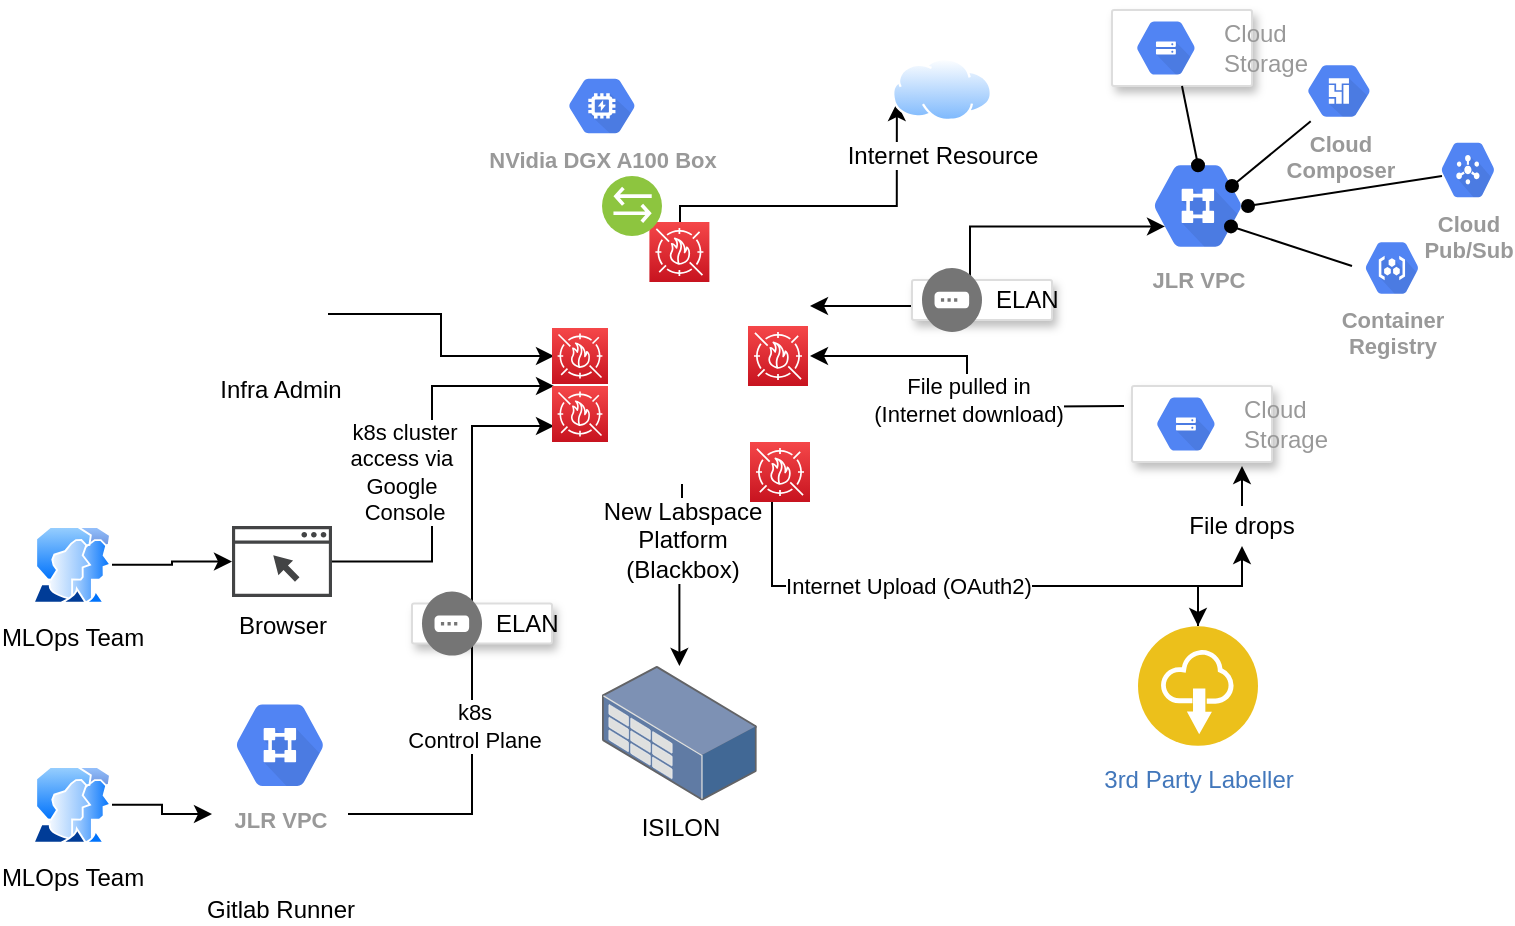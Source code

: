 <mxfile version="14.4.3" type="github">
  <diagram id="RKgw7NWyR4_IA50PSXi3" name="Page-1">
    <mxGraphModel dx="855" dy="492" grid="1" gridSize="10" guides="1" tooltips="1" connect="1" arrows="1" fold="1" page="1" pageScale="1" pageWidth="827" pageHeight="1169" math="0" shadow="0">
      <root>
        <mxCell id="0" />
        <mxCell id="1" parent="0" />
        <mxCell id="StR8HcicT1tKyI4yCcUy-22" value="" style="edgeStyle=orthogonalEdgeStyle;rounded=0;orthogonalLoop=1;jettySize=auto;html=1;" edge="1" parent="1" source="StR8HcicT1tKyI4yCcUy-2" target="StR8HcicT1tKyI4yCcUy-11">
          <mxGeometry relative="1" as="geometry" />
        </mxCell>
        <mxCell id="StR8HcicT1tKyI4yCcUy-26" style="edgeStyle=orthogonalEdgeStyle;rounded=0;orthogonalLoop=1;jettySize=auto;html=1;entryX=0.25;entryY=0.67;entryDx=0;entryDy=0;entryPerimeter=0;startArrow=classic;startFill=1;" edge="1" parent="1" source="StR8HcicT1tKyI4yCcUy-2" target="StR8HcicT1tKyI4yCcUy-9">
          <mxGeometry relative="1" as="geometry">
            <Array as="points">
              <mxPoint x="519" y="160" />
              <mxPoint x="519" y="120" />
            </Array>
          </mxGeometry>
        </mxCell>
        <mxCell id="StR8HcicT1tKyI4yCcUy-27" style="edgeStyle=orthogonalEdgeStyle;rounded=0;orthogonalLoop=1;jettySize=auto;html=1;entryX=0;entryY=0.75;entryDx=0;entryDy=0;" edge="1" parent="1" source="StR8HcicT1tKyI4yCcUy-2" target="StR8HcicT1tKyI4yCcUy-23">
          <mxGeometry relative="1" as="geometry">
            <Array as="points">
              <mxPoint x="374" y="110" />
              <mxPoint x="482" y="110" />
            </Array>
          </mxGeometry>
        </mxCell>
        <mxCell id="StR8HcicT1tKyI4yCcUy-30" style="edgeStyle=orthogonalEdgeStyle;rounded=0;orthogonalLoop=1;jettySize=auto;html=1;" edge="1" parent="1" source="StR8HcicT1tKyI4yCcUy-2" target="StR8HcicT1tKyI4yCcUy-12">
          <mxGeometry relative="1" as="geometry">
            <Array as="points">
              <mxPoint x="420" y="300" />
              <mxPoint x="633" y="300" />
            </Array>
          </mxGeometry>
        </mxCell>
        <mxCell id="StR8HcicT1tKyI4yCcUy-41" value="Internet Upload (OAuth2)" style="edgeLabel;html=1;align=center;verticalAlign=middle;resizable=0;points=[];" vertex="1" connectable="0" parent="StR8HcicT1tKyI4yCcUy-30">
          <mxGeometry x="-0.167" relative="1" as="geometry">
            <mxPoint as="offset" />
          </mxGeometry>
        </mxCell>
        <mxCell id="StR8HcicT1tKyI4yCcUy-2" value="New Labspace &lt;br&gt;Platform&lt;br&gt;(Blackbox)" style="shape=image;html=1;verticalAlign=top;verticalLabelPosition=bottom;labelBackgroundColor=#ffffff;imageAspect=0;aspect=fixed;image=https://cdn0.iconfinder.com/data/icons/black-box/64/box-asterisk-128.png" vertex="1" parent="1">
          <mxGeometry x="311" y="121" width="128" height="128" as="geometry" />
        </mxCell>
        <mxCell id="StR8HcicT1tKyI4yCcUy-17" value="" style="edgeStyle=orthogonalEdgeStyle;rounded=0;orthogonalLoop=1;jettySize=auto;html=1;" edge="1" parent="1" source="StR8HcicT1tKyI4yCcUy-3" target="StR8HcicT1tKyI4yCcUy-2">
          <mxGeometry relative="1" as="geometry" />
        </mxCell>
        <mxCell id="StR8HcicT1tKyI4yCcUy-3" value="Infra Admin" style="shape=image;html=1;verticalAlign=top;verticalLabelPosition=bottom;labelBackgroundColor=#ffffff;imageAspect=0;aspect=fixed;image=https://cdn0.iconfinder.com/data/icons/business-startup-10/50/76-128.png" vertex="1" parent="1">
          <mxGeometry x="150" y="140" width="48" height="48" as="geometry" />
        </mxCell>
        <mxCell id="StR8HcicT1tKyI4yCcUy-19" style="edgeStyle=orthogonalEdgeStyle;rounded=0;orthogonalLoop=1;jettySize=auto;html=1;" edge="1" parent="1" source="StR8HcicT1tKyI4yCcUy-7" target="StR8HcicT1tKyI4yCcUy-2">
          <mxGeometry relative="1" as="geometry">
            <Array as="points">
              <mxPoint x="250" y="288" />
              <mxPoint x="250" y="200" />
            </Array>
          </mxGeometry>
        </mxCell>
        <mxCell id="StR8HcicT1tKyI4yCcUy-31" value="k8s cluster &lt;br&gt;access via&amp;nbsp;&lt;br&gt;Google&amp;nbsp;&lt;br&gt;Console" style="edgeLabel;html=1;align=center;verticalAlign=middle;resizable=0;points=[];" vertex="1" connectable="0" parent="StR8HcicT1tKyI4yCcUy-19">
          <mxGeometry x="0.07" y="2" relative="1" as="geometry">
            <mxPoint x="-12" y="11.2" as="offset" />
          </mxGeometry>
        </mxCell>
        <mxCell id="StR8HcicT1tKyI4yCcUy-7" value="Browser" style="pointerEvents=1;shadow=0;dashed=0;html=1;strokeColor=none;fillColor=#434445;aspect=fixed;labelPosition=center;verticalLabelPosition=bottom;verticalAlign=top;align=center;outlineConnect=0;shape=mxgraph.vvd.web_browser;" vertex="1" parent="1">
          <mxGeometry x="150" y="270" width="50" height="35.5" as="geometry" />
        </mxCell>
        <mxCell id="StR8HcicT1tKyI4yCcUy-18" value="" style="edgeStyle=orthogonalEdgeStyle;rounded=0;orthogonalLoop=1;jettySize=auto;html=1;" edge="1" parent="1" source="StR8HcicT1tKyI4yCcUy-8" target="StR8HcicT1tKyI4yCcUy-7">
          <mxGeometry relative="1" as="geometry" />
        </mxCell>
        <mxCell id="StR8HcicT1tKyI4yCcUy-8" value="MLOps Team" style="aspect=fixed;perimeter=ellipsePerimeter;html=1;align=center;shadow=0;dashed=0;spacingTop=3;image;image=img/lib/active_directory/user_accounts.svg;" vertex="1" parent="1">
          <mxGeometry x="50" y="270" width="40" height="38.8" as="geometry" />
        </mxCell>
        <mxCell id="StR8HcicT1tKyI4yCcUy-9" value="JLR VPC" style="html=1;fillColor=#5184F3;strokeColor=none;verticalAlign=top;labelPosition=center;verticalLabelPosition=bottom;align=center;spacingTop=-6;fontSize=11;fontStyle=1;fontColor=#999999;shape=mxgraph.gcp2.hexIcon;prIcon=virtual_private_cloud" vertex="1" parent="1">
          <mxGeometry x="600" y="80" width="66" height="60" as="geometry" />
        </mxCell>
        <mxCell id="StR8HcicT1tKyI4yCcUy-11" value="ISILON" style="points=[];aspect=fixed;html=1;align=center;shadow=0;dashed=0;image;image=img/lib/allied_telesis/storage/Datacenter_Server_Rack_Storage_Unit_Small.svg;" vertex="1" parent="1">
          <mxGeometry x="335" y="340" width="77.4" height="67.2" as="geometry" />
        </mxCell>
        <mxCell id="StR8HcicT1tKyI4yCcUy-24" value="" style="edgeStyle=orthogonalEdgeStyle;rounded=0;orthogonalLoop=1;jettySize=auto;html=1;" edge="1" parent="1" source="StR8HcicT1tKyI4yCcUy-44">
          <mxGeometry relative="1" as="geometry">
            <mxPoint x="655" y="240" as="targetPoint" />
          </mxGeometry>
        </mxCell>
        <mxCell id="StR8HcicT1tKyI4yCcUy-12" value="3rd Party Labeller" style="aspect=fixed;perimeter=ellipsePerimeter;html=1;align=center;shadow=0;dashed=0;fontColor=#4277BB;labelBackgroundColor=#ffffff;fontSize=12;spacingTop=3;image;image=img/lib/ibm/applications/saas_applications.svg;" vertex="1" parent="1">
          <mxGeometry x="603" y="320" width="60" height="60" as="geometry" />
        </mxCell>
        <mxCell id="StR8HcicT1tKyI4yCcUy-25" style="edgeStyle=orthogonalEdgeStyle;rounded=0;orthogonalLoop=1;jettySize=auto;html=1;" edge="1" parent="1" target="StR8HcicT1tKyI4yCcUy-2">
          <mxGeometry relative="1" as="geometry">
            <mxPoint x="596" y="210" as="sourcePoint" />
          </mxGeometry>
        </mxCell>
        <mxCell id="StR8HcicT1tKyI4yCcUy-46" value="File pulled in &lt;br&gt;(Internet download)" style="edgeLabel;html=1;align=center;verticalAlign=middle;resizable=0;points=[];" vertex="1" connectable="0" parent="StR8HcicT1tKyI4yCcUy-25">
          <mxGeometry x="-0.101" relative="1" as="geometry">
            <mxPoint as="offset" />
          </mxGeometry>
        </mxCell>
        <mxCell id="StR8HcicT1tKyI4yCcUy-21" style="edgeStyle=orthogonalEdgeStyle;rounded=0;orthogonalLoop=1;jettySize=auto;html=1;" edge="1" parent="1" source="StR8HcicT1tKyI4yCcUy-14" target="StR8HcicT1tKyI4yCcUy-2">
          <mxGeometry relative="1" as="geometry">
            <Array as="points">
              <mxPoint x="270" y="414" />
              <mxPoint x="270" y="220" />
            </Array>
          </mxGeometry>
        </mxCell>
        <mxCell id="StR8HcicT1tKyI4yCcUy-61" value="k8s &lt;br&gt;Control Plane" style="edgeLabel;html=1;align=center;verticalAlign=middle;resizable=0;points=[];" vertex="1" connectable="0" parent="StR8HcicT1tKyI4yCcUy-21">
          <mxGeometry x="-0.282" y="-1" relative="1" as="geometry">
            <mxPoint as="offset" />
          </mxGeometry>
        </mxCell>
        <mxCell id="StR8HcicT1tKyI4yCcUy-14" value="Gitlab Runner" style="shape=image;html=1;verticalAlign=top;verticalLabelPosition=bottom;labelBackgroundColor=#ffffff;imageAspect=0;aspect=fixed;image=https://cdn4.iconfinder.com/data/icons/logos-and-brands/512/144_Gitlab_logo_logos-128.png" vertex="1" parent="1">
          <mxGeometry x="140" y="380" width="68" height="68" as="geometry" />
        </mxCell>
        <mxCell id="StR8HcicT1tKyI4yCcUy-20" value="" style="edgeStyle=orthogonalEdgeStyle;rounded=0;orthogonalLoop=1;jettySize=auto;html=1;" edge="1" parent="1" source="StR8HcicT1tKyI4yCcUy-15" target="StR8HcicT1tKyI4yCcUy-14">
          <mxGeometry relative="1" as="geometry" />
        </mxCell>
        <mxCell id="StR8HcicT1tKyI4yCcUy-15" value="MLOps Team" style="aspect=fixed;perimeter=ellipsePerimeter;html=1;align=center;shadow=0;dashed=0;spacingTop=3;image;image=img/lib/active_directory/user_accounts.svg;" vertex="1" parent="1">
          <mxGeometry x="50" y="390" width="40" height="38.8" as="geometry" />
        </mxCell>
        <mxCell id="StR8HcicT1tKyI4yCcUy-23" value="Internet Resource" style="aspect=fixed;perimeter=ellipsePerimeter;html=1;align=center;shadow=0;dashed=0;spacingTop=3;image;image=img/lib/active_directory/internet_cloud.svg;" vertex="1" parent="1">
          <mxGeometry x="480" y="36" width="50" height="31.5" as="geometry" />
        </mxCell>
        <mxCell id="StR8HcicT1tKyI4yCcUy-28" value="" style="strokeColor=#dddddd;shadow=1;strokeWidth=1;rounded=1;absoluteArcSize=1;arcSize=2;" vertex="1" parent="1">
          <mxGeometry x="490" y="147" width="70" height="20" as="geometry" />
        </mxCell>
        <mxCell id="StR8HcicT1tKyI4yCcUy-29" value="ELAN" style="dashed=0;connectable=0;html=1;fillColor=#757575;strokeColor=none;shape=mxgraph.gcp2.gateway;part=1;labelPosition=right;verticalLabelPosition=middle;align=left;verticalAlign=middle;spacingLeft=5;fontSize=12;" vertex="1" parent="StR8HcicT1tKyI4yCcUy-28">
          <mxGeometry y="0.5" width="30" height="32" relative="1" as="geometry">
            <mxPoint x="5" y="-16" as="offset" />
          </mxGeometry>
        </mxCell>
        <mxCell id="StR8HcicT1tKyI4yCcUy-32" value="Cloud&#xa;Composer" style="html=1;fillColor=#5184F3;strokeColor=none;verticalAlign=top;labelPosition=center;verticalLabelPosition=bottom;align=center;spacingTop=-6;fontSize=11;fontStyle=1;fontColor=#999999;shape=mxgraph.gcp2.hexIcon;prIcon=cloud_composer" vertex="1" parent="1">
          <mxGeometry x="680" y="33.5" width="47" height="38" as="geometry" />
        </mxCell>
        <mxCell id="StR8HcicT1tKyI4yCcUy-33" value="Container&#xa;Registry" style="html=1;fillColor=#5184F3;strokeColor=none;verticalAlign=top;labelPosition=center;verticalLabelPosition=bottom;align=center;spacingTop=-6;fontSize=11;fontStyle=1;fontColor=#999999;shape=mxgraph.gcp2.hexIcon;prIcon=container_registry" vertex="1" parent="1">
          <mxGeometry x="710" y="122" width="40" height="38" as="geometry" />
        </mxCell>
        <mxCell id="StR8HcicT1tKyI4yCcUy-34" value="" style="endArrow=none;html=1;rounded=0;align=center;verticalAlign=top;endFill=0;labelBackgroundColor=none;endSize=6;startArrow=oval;startFill=1;exitX=0.75;exitY=0.67;exitDx=0;exitDy=0;exitPerimeter=0;" edge="1" parent="1" source="StR8HcicT1tKyI4yCcUy-9">
          <mxGeometry relative="1" as="geometry">
            <mxPoint x="700" y="190" as="sourcePoint" />
            <mxPoint x="710" y="140" as="targetPoint" />
          </mxGeometry>
        </mxCell>
        <mxCell id="StR8HcicT1tKyI4yCcUy-35" value="" style="endArrow=none;html=1;rounded=0;align=center;verticalAlign=top;endFill=0;labelBackgroundColor=none;endSize=6;startArrow=oval;startFill=1;entryX=0.199;entryY=0.899;entryDx=0;entryDy=0;entryPerimeter=0;" edge="1" parent="1" target="StR8HcicT1tKyI4yCcUy-32">
          <mxGeometry relative="1" as="geometry">
            <mxPoint x="650" y="100" as="sourcePoint" />
            <mxPoint x="800" y="60" as="targetPoint" />
          </mxGeometry>
        </mxCell>
        <mxCell id="StR8HcicT1tKyI4yCcUy-37" value="" style="strokeColor=#dddddd;shadow=1;strokeWidth=1;rounded=1;absoluteArcSize=1;arcSize=2;" vertex="1" parent="1">
          <mxGeometry x="590" y="12" width="70" height="38" as="geometry" />
        </mxCell>
        <mxCell id="StR8HcicT1tKyI4yCcUy-38" value="Cloud&#xa;Storage" style="dashed=0;connectable=0;html=1;fillColor=#5184F3;strokeColor=none;shape=mxgraph.gcp2.hexIcon;prIcon=cloud_storage;part=1;labelPosition=right;verticalLabelPosition=middle;align=left;verticalAlign=middle;spacingLeft=5;fontColor=#999999;fontSize=12;" vertex="1" parent="StR8HcicT1tKyI4yCcUy-37">
          <mxGeometry y="0.5" width="44" height="39" relative="1" as="geometry">
            <mxPoint x="5" y="-19.5" as="offset" />
          </mxGeometry>
        </mxCell>
        <mxCell id="StR8HcicT1tKyI4yCcUy-39" value="" style="endArrow=none;html=1;rounded=0;align=center;verticalAlign=top;endFill=0;labelBackgroundColor=none;endSize=6;startArrow=oval;startFill=1;entryX=0.5;entryY=1;entryDx=0;entryDy=0;exitX=0.5;exitY=0.16;exitDx=0;exitDy=0;exitPerimeter=0;" edge="1" parent="1" source="StR8HcicT1tKyI4yCcUy-9" target="StR8HcicT1tKyI4yCcUy-37">
          <mxGeometry relative="1" as="geometry">
            <mxPoint x="653.56" y="100.2" as="sourcePoint" />
            <mxPoint x="699.353" y="77.662" as="targetPoint" />
            <Array as="points" />
          </mxGeometry>
        </mxCell>
        <mxCell id="StR8HcicT1tKyI4yCcUy-40" value="Cloud&#xa;Pub/Sub" style="html=1;fillColor=#5184F3;strokeColor=none;verticalAlign=top;labelPosition=center;verticalLabelPosition=bottom;align=center;spacingTop=-6;fontSize=11;fontStyle=1;fontColor=#999999;shape=mxgraph.gcp2.hexIcon;prIcon=cloud_pubsub" vertex="1" parent="1">
          <mxGeometry x="748" y="72" width="40" height="40" as="geometry" />
        </mxCell>
        <mxCell id="StR8HcicT1tKyI4yCcUy-42" value="" style="strokeColor=#dddddd;shadow=1;strokeWidth=1;rounded=1;absoluteArcSize=1;arcSize=2;" vertex="1" parent="1">
          <mxGeometry x="600" y="200" width="70" height="38" as="geometry" />
        </mxCell>
        <mxCell id="StR8HcicT1tKyI4yCcUy-43" value="Cloud&#xa;Storage" style="dashed=0;connectable=0;html=1;fillColor=#5184F3;strokeColor=none;shape=mxgraph.gcp2.hexIcon;prIcon=cloud_storage;part=1;labelPosition=right;verticalLabelPosition=middle;align=left;verticalAlign=middle;spacingLeft=5;fontColor=#999999;fontSize=12;" vertex="1" parent="StR8HcicT1tKyI4yCcUy-42">
          <mxGeometry y="0.5" width="44" height="39" relative="1" as="geometry">
            <mxPoint x="5" y="-19.5" as="offset" />
          </mxGeometry>
        </mxCell>
        <mxCell id="StR8HcicT1tKyI4yCcUy-44" value="File drops" style="text;html=1;strokeColor=none;fillColor=none;align=center;verticalAlign=middle;whiteSpace=wrap;rounded=0;" vertex="1" parent="1">
          <mxGeometry x="610" y="260" width="90" height="20" as="geometry" />
        </mxCell>
        <mxCell id="StR8HcicT1tKyI4yCcUy-45" value="" style="edgeStyle=orthogonalEdgeStyle;rounded=0;orthogonalLoop=1;jettySize=auto;html=1;" edge="1" parent="1" source="StR8HcicT1tKyI4yCcUy-12" target="StR8HcicT1tKyI4yCcUy-44">
          <mxGeometry relative="1" as="geometry">
            <mxPoint x="633" y="320" as="sourcePoint" />
            <mxPoint x="629.5" y="240" as="targetPoint" />
          </mxGeometry>
        </mxCell>
        <mxCell id="StR8HcicT1tKyI4yCcUy-48" value="" style="points=[[0,0,0],[0.25,0,0],[0.5,0,0],[0.75,0,0],[1,0,0],[0,1,0],[0.25,1,0],[0.5,1,0],[0.75,1,0],[1,1,0],[0,0.25,0],[0,0.5,0],[0,0.75,0],[1,0.25,0],[1,0.5,0],[1,0.75,0]];outlineConnect=0;fontColor=#232F3E;gradientColor=#F54749;gradientDirection=north;fillColor=#C7131F;strokeColor=#ffffff;dashed=0;verticalLabelPosition=bottom;verticalAlign=top;align=center;html=1;fontSize=12;fontStyle=0;aspect=fixed;shape=mxgraph.aws4.resourceIcon;resIcon=mxgraph.aws4.waf;" vertex="1" parent="1">
          <mxGeometry x="358.7" y="118" width="30" height="30" as="geometry" />
        </mxCell>
        <mxCell id="StR8HcicT1tKyI4yCcUy-52" value="" style="points=[[0,0,0],[0.25,0,0],[0.5,0,0],[0.75,0,0],[1,0,0],[0,1,0],[0.25,1,0],[0.5,1,0],[0.75,1,0],[1,1,0],[0,0.25,0],[0,0.5,0],[0,0.75,0],[1,0.25,0],[1,0.5,0],[1,0.75,0]];outlineConnect=0;fontColor=#232F3E;gradientColor=#F54749;gradientDirection=north;fillColor=#C7131F;strokeColor=#ffffff;dashed=0;verticalLabelPosition=bottom;verticalAlign=top;align=center;html=1;fontSize=12;fontStyle=0;aspect=fixed;shape=mxgraph.aws4.resourceIcon;resIcon=mxgraph.aws4.waf;" vertex="1" parent="1">
          <mxGeometry x="408" y="170" width="30" height="30" as="geometry" />
        </mxCell>
        <mxCell id="StR8HcicT1tKyI4yCcUy-53" value="" style="points=[[0,0,0],[0.25,0,0],[0.5,0,0],[0.75,0,0],[1,0,0],[0,1,0],[0.25,1,0],[0.5,1,0],[0.75,1,0],[1,1,0],[0,0.25,0],[0,0.5,0],[0,0.75,0],[1,0.25,0],[1,0.5,0],[1,0.75,0]];outlineConnect=0;fontColor=#232F3E;gradientColor=#F54749;gradientDirection=north;fillColor=#C7131F;strokeColor=#ffffff;dashed=0;verticalLabelPosition=bottom;verticalAlign=top;align=center;html=1;fontSize=12;fontStyle=0;aspect=fixed;shape=mxgraph.aws4.resourceIcon;resIcon=mxgraph.aws4.waf;" vertex="1" parent="1">
          <mxGeometry x="310" y="200" width="28" height="28" as="geometry" />
        </mxCell>
        <mxCell id="StR8HcicT1tKyI4yCcUy-54" value="" style="points=[[0,0,0],[0.25,0,0],[0.5,0,0],[0.75,0,0],[1,0,0],[0,1,0],[0.25,1,0],[0.5,1,0],[0.75,1,0],[1,1,0],[0,0.25,0],[0,0.5,0],[0,0.75,0],[1,0.25,0],[1,0.5,0],[1,0.75,0]];outlineConnect=0;fontColor=#232F3E;gradientColor=#F54749;gradientDirection=north;fillColor=#C7131F;strokeColor=#ffffff;dashed=0;verticalLabelPosition=bottom;verticalAlign=top;align=center;html=1;fontSize=12;fontStyle=0;aspect=fixed;shape=mxgraph.aws4.resourceIcon;resIcon=mxgraph.aws4.waf;" vertex="1" parent="1">
          <mxGeometry x="409" y="228" width="30" height="30" as="geometry" />
        </mxCell>
        <mxCell id="StR8HcicT1tKyI4yCcUy-55" value="" style="points=[[0,0,0],[0.25,0,0],[0.5,0,0],[0.75,0,0],[1,0,0],[0,1,0],[0.25,1,0],[0.5,1,0],[0.75,1,0],[1,1,0],[0,0.25,0],[0,0.5,0],[0,0.75,0],[1,0.25,0],[1,0.5,0],[1,0.75,0]];outlineConnect=0;fontColor=#232F3E;gradientColor=#F54749;gradientDirection=north;fillColor=#C7131F;strokeColor=#ffffff;dashed=0;verticalLabelPosition=bottom;verticalAlign=top;align=center;html=1;fontSize=12;fontStyle=0;aspect=fixed;shape=mxgraph.aws4.resourceIcon;resIcon=mxgraph.aws4.waf;" vertex="1" parent="1">
          <mxGeometry x="310" y="171" width="28" height="28" as="geometry" />
        </mxCell>
        <mxCell id="StR8HcicT1tKyI4yCcUy-59" value="NVidia DGX A100 Box&lt;br&gt;" style="html=1;fillColor=#5184F3;strokeColor=none;verticalAlign=top;labelPosition=center;verticalLabelPosition=bottom;align=center;spacingTop=-6;fontSize=11;fontStyle=1;fontColor=#999999;shape=mxgraph.gcp2.hexIcon;prIcon=gpu" vertex="1" parent="1">
          <mxGeometry x="310" y="40" width="50" height="40" as="geometry" />
        </mxCell>
        <mxCell id="StR8HcicT1tKyI4yCcUy-60" value="" style="aspect=fixed;perimeter=ellipsePerimeter;html=1;align=center;shadow=0;dashed=0;fontColor=#4277BB;labelBackgroundColor=#ffffff;fontSize=12;spacingTop=3;image;image=img/lib/ibm/vpc/Bridge.svg;" vertex="1" parent="1">
          <mxGeometry x="335" y="95" width="30" height="30" as="geometry" />
        </mxCell>
        <mxCell id="StR8HcicT1tKyI4yCcUy-62" value="" style="strokeColor=#dddddd;shadow=1;strokeWidth=1;rounded=1;absoluteArcSize=1;arcSize=2;" vertex="1" parent="1">
          <mxGeometry x="240" y="308.8" width="70" height="20" as="geometry" />
        </mxCell>
        <mxCell id="StR8HcicT1tKyI4yCcUy-63" value="ELAN" style="dashed=0;connectable=0;html=1;fillColor=#757575;strokeColor=none;shape=mxgraph.gcp2.gateway;part=1;labelPosition=right;verticalLabelPosition=middle;align=left;verticalAlign=middle;spacingLeft=5;fontSize=12;" vertex="1" parent="StR8HcicT1tKyI4yCcUy-62">
          <mxGeometry y="0.5" width="30" height="32" relative="1" as="geometry">
            <mxPoint x="5" y="-16" as="offset" />
          </mxGeometry>
        </mxCell>
        <mxCell id="StR8HcicT1tKyI4yCcUy-65" value="JLR VPC" style="html=1;fillColor=#5184F3;strokeColor=none;verticalAlign=top;labelPosition=center;verticalLabelPosition=bottom;align=center;spacingTop=-6;fontSize=11;fontStyle=1;fontColor=#999999;shape=mxgraph.gcp2.hexIcon;prIcon=virtual_private_cloud" vertex="1" parent="1">
          <mxGeometry x="141" y="349.6" width="66" height="60" as="geometry" />
        </mxCell>
        <mxCell id="StR8HcicT1tKyI4yCcUy-69" value="" style="endArrow=none;html=1;rounded=0;align=center;verticalAlign=top;endFill=0;labelBackgroundColor=none;endSize=6;startArrow=oval;startFill=1;entryX=0.175;entryY=0.5;entryDx=0;entryDy=0;entryPerimeter=0;" edge="1" parent="1">
          <mxGeometry relative="1" as="geometry">
            <mxPoint x="658" y="110" as="sourcePoint" />
            <mxPoint x="755" y="95" as="targetPoint" />
          </mxGeometry>
        </mxCell>
      </root>
    </mxGraphModel>
  </diagram>
</mxfile>
